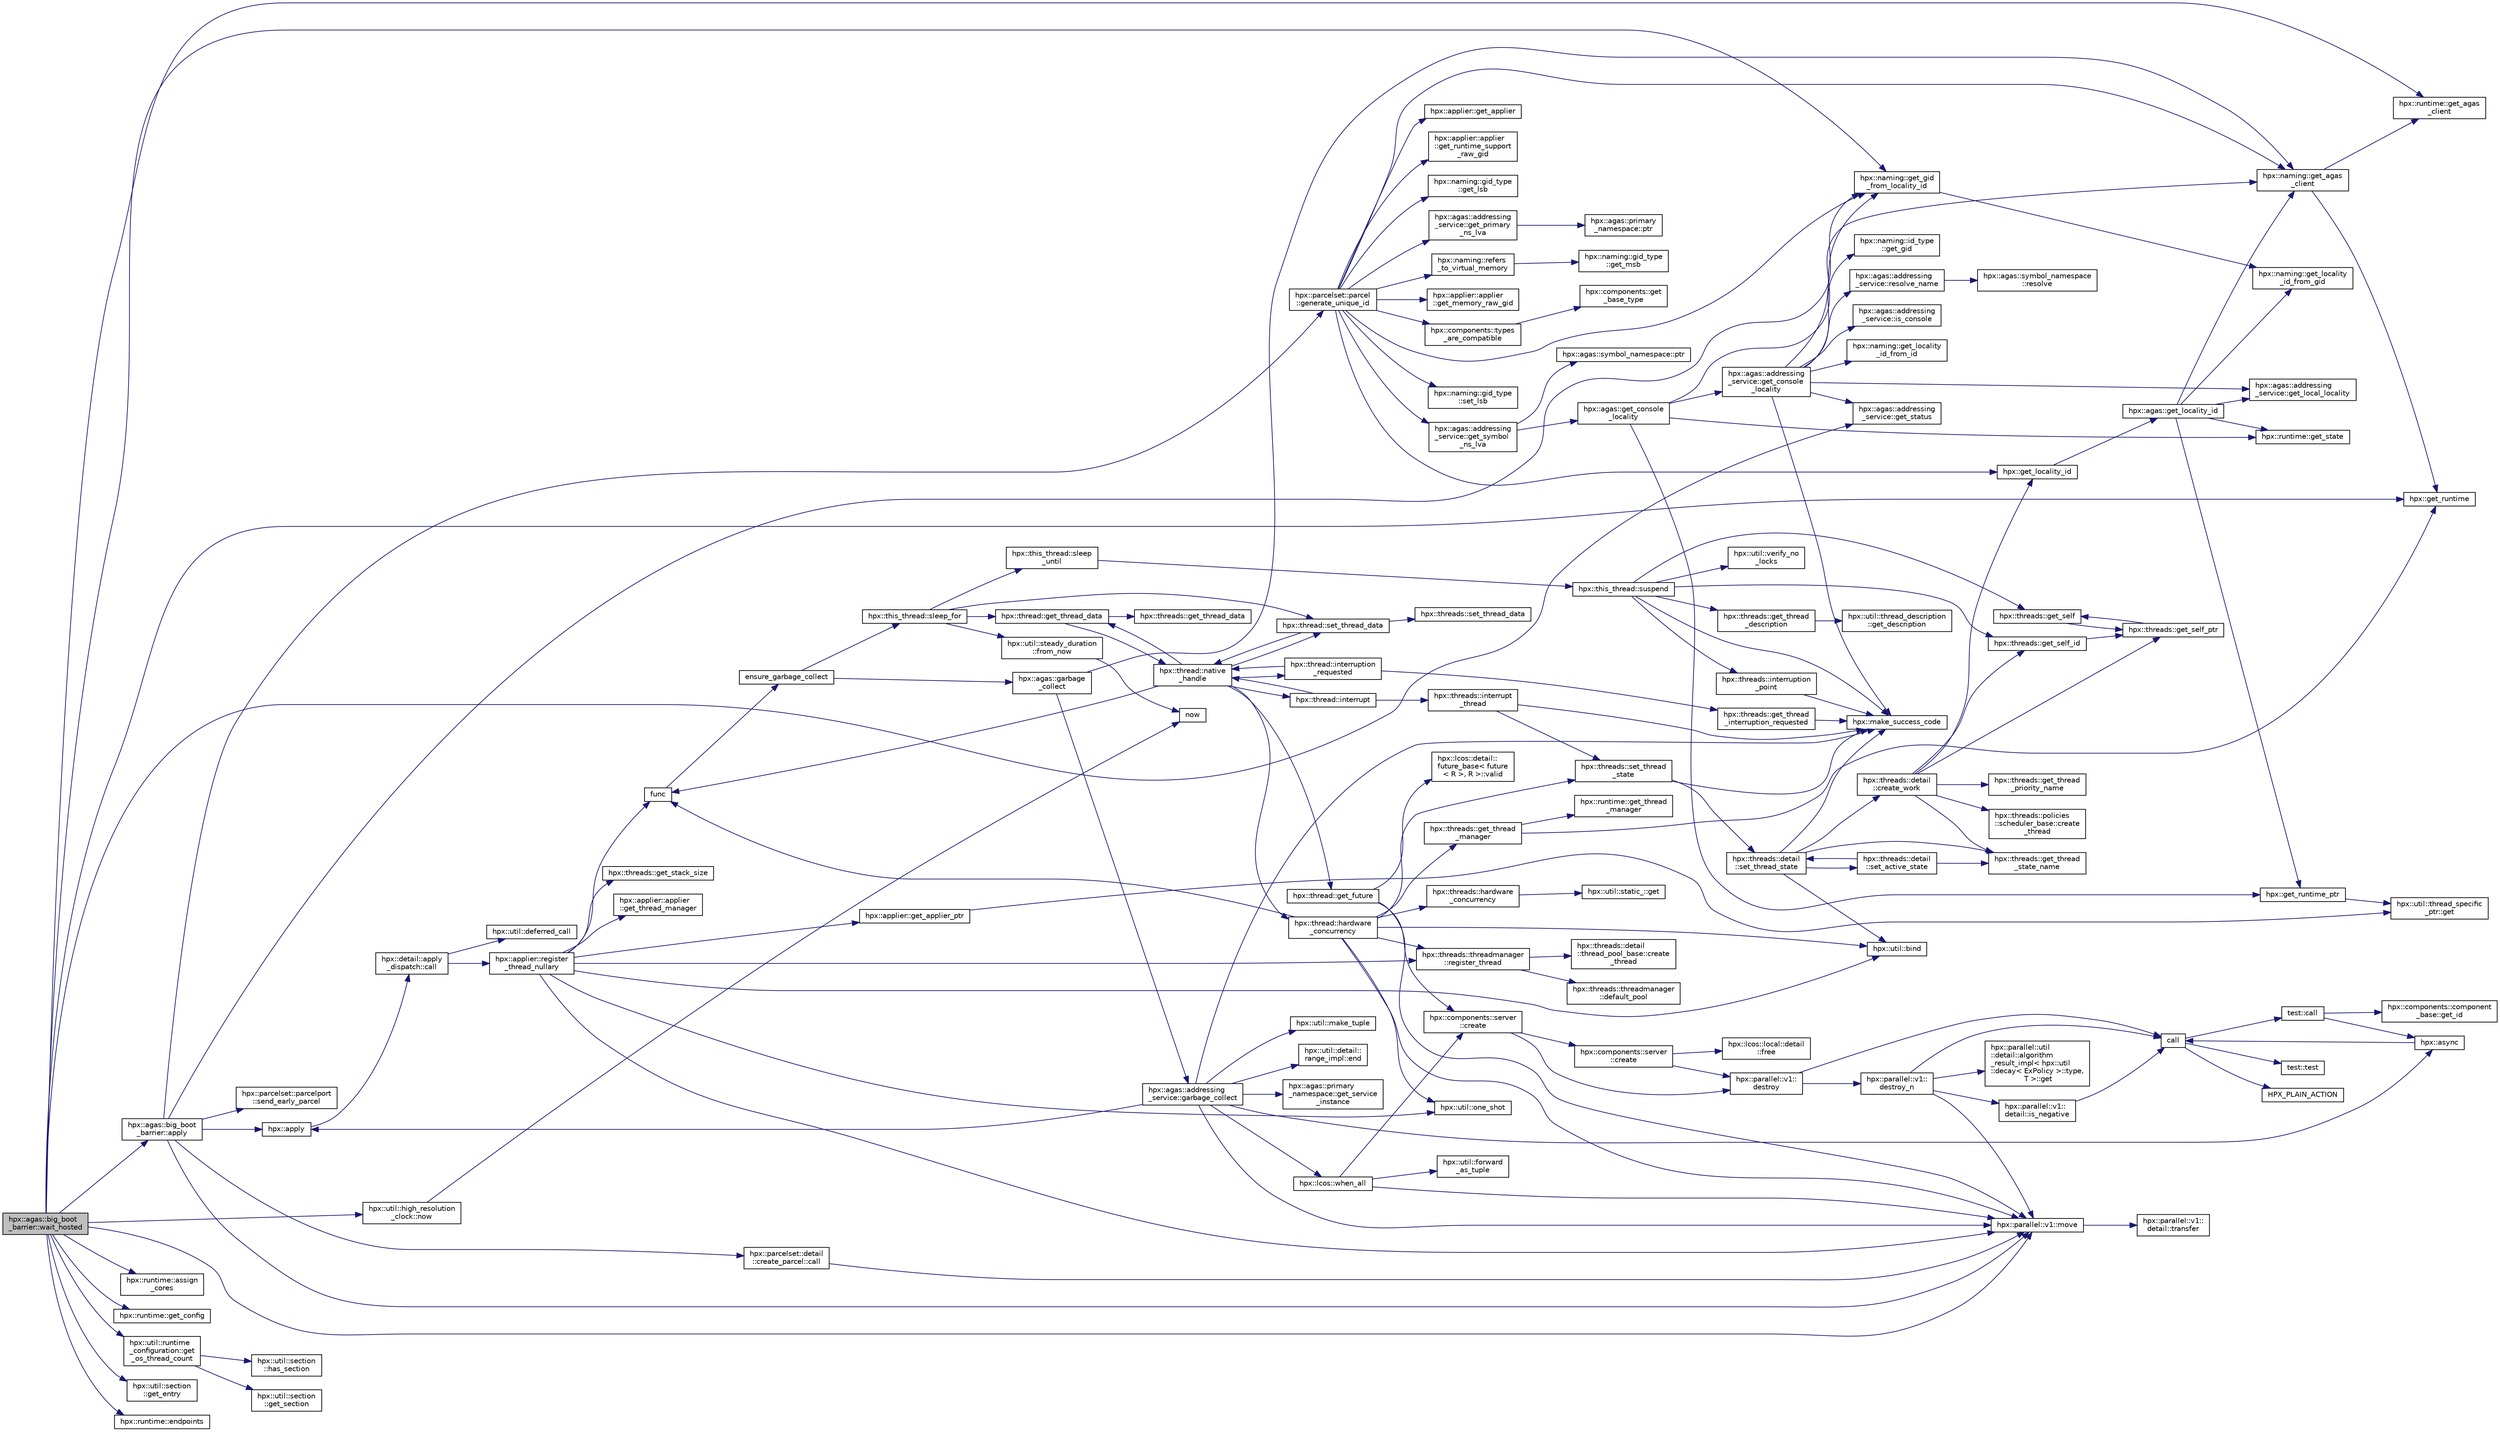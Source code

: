 digraph "hpx::agas::big_boot_barrier::wait_hosted"
{
  edge [fontname="Helvetica",fontsize="10",labelfontname="Helvetica",labelfontsize="10"];
  node [fontname="Helvetica",fontsize="10",shape=record];
  rankdir="LR";
  Node776 [label="hpx::agas::big_boot\l_barrier::wait_hosted",height=0.2,width=0.4,color="black", fillcolor="grey75", style="filled", fontcolor="black"];
  Node776 -> Node777 [color="midnightblue",fontsize="10",style="solid",fontname="Helvetica"];
  Node777 [label="hpx::get_runtime",height=0.2,width=0.4,color="black", fillcolor="white", style="filled",URL="$d8/d83/namespacehpx.html#aef902cc6c7dd3b9fbadf34d1e850a070"];
  Node776 -> Node778 [color="midnightblue",fontsize="10",style="solid",fontname="Helvetica"];
  Node778 [label="hpx::runtime::assign\l_cores",height=0.2,width=0.4,color="black", fillcolor="white", style="filled",URL="$d0/d7b/classhpx_1_1runtime.html#ad18888b79a4c00c211acb866abf8c750"];
  Node776 -> Node779 [color="midnightblue",fontsize="10",style="solid",fontname="Helvetica"];
  Node779 [label="hpx::runtime::get_config",height=0.2,width=0.4,color="black", fillcolor="white", style="filled",URL="$d0/d7b/classhpx_1_1runtime.html#a0bfe0241e54b1fe1dd4ec181d944de43",tooltip="access configuration information "];
  Node776 -> Node780 [color="midnightblue",fontsize="10",style="solid",fontname="Helvetica"];
  Node780 [label="hpx::util::runtime\l_configuration::get\l_os_thread_count",height=0.2,width=0.4,color="black", fillcolor="white", style="filled",URL="$d8/d70/classhpx_1_1util_1_1runtime__configuration.html#adfdef6ebaabc69741dde50ac4d6fd6a9"];
  Node780 -> Node781 [color="midnightblue",fontsize="10",style="solid",fontname="Helvetica"];
  Node781 [label="hpx::util::section\l::has_section",height=0.2,width=0.4,color="black", fillcolor="white", style="filled",URL="$dd/de4/classhpx_1_1util_1_1section.html#a2ef0091925e5c2e3fda235bff644cdb4"];
  Node780 -> Node782 [color="midnightblue",fontsize="10",style="solid",fontname="Helvetica"];
  Node782 [label="hpx::util::section\l::get_section",height=0.2,width=0.4,color="black", fillcolor="white", style="filled",URL="$dd/de4/classhpx_1_1util_1_1section.html#a3506cc01fb5453b2176f4747352c5517"];
  Node776 -> Node783 [color="midnightblue",fontsize="10",style="solid",fontname="Helvetica"];
  Node783 [label="hpx::util::section\l::get_entry",height=0.2,width=0.4,color="black", fillcolor="white", style="filled",URL="$dd/de4/classhpx_1_1util_1_1section.html#a02ac2ca2a4490347405dec03df46af88"];
  Node776 -> Node784 [color="midnightblue",fontsize="10",style="solid",fontname="Helvetica"];
  Node784 [label="hpx::naming::get_gid\l_from_locality_id",height=0.2,width=0.4,color="black", fillcolor="white", style="filled",URL="$d4/dc9/namespacehpx_1_1naming.html#ae50a3ecdb5854b6a25a556ebc9830541"];
  Node784 -> Node785 [color="midnightblue",fontsize="10",style="solid",fontname="Helvetica"];
  Node785 [label="hpx::naming::get_locality\l_id_from_gid",height=0.2,width=0.4,color="black", fillcolor="white", style="filled",URL="$d4/dc9/namespacehpx_1_1naming.html#a7fd43037784560bd04fda9b49e33529f"];
  Node776 -> Node786 [color="midnightblue",fontsize="10",style="solid",fontname="Helvetica"];
  Node786 [label="hpx::runtime::endpoints",height=0.2,width=0.4,color="black", fillcolor="white", style="filled",URL="$d0/d7b/classhpx_1_1runtime.html#adb2604c27380db1068fc305b76755386"];
  Node776 -> Node787 [color="midnightblue",fontsize="10",style="solid",fontname="Helvetica"];
  Node787 [label="hpx::util::high_resolution\l_clock::now",height=0.2,width=0.4,color="black", fillcolor="white", style="filled",URL="$dd/d16/structhpx_1_1util_1_1high__resolution__clock.html#aaf1ff59c3ef8d3b70696fadb0a55842c"];
  Node787 -> Node788 [color="midnightblue",fontsize="10",style="solid",fontname="Helvetica"];
  Node788 [label="now",height=0.2,width=0.4,color="black", fillcolor="white", style="filled",URL="$de/db3/1d__stencil__1__omp_8cpp.html#a89e9667753dccfac455bd37a7a3a7b16"];
  Node776 -> Node789 [color="midnightblue",fontsize="10",style="solid",fontname="Helvetica"];
  Node789 [label="hpx::agas::big_boot\l_barrier::apply",height=0.2,width=0.4,color="black", fillcolor="white", style="filled",URL="$d8/db6/structhpx_1_1agas_1_1big__boot__barrier.html#a1a3c5320dbd8eeea60427d535e189d3c"];
  Node789 -> Node784 [color="midnightblue",fontsize="10",style="solid",fontname="Helvetica"];
  Node789 -> Node790 [color="midnightblue",fontsize="10",style="solid",fontname="Helvetica"];
  Node790 [label="hpx::parcelset::detail\l::create_parcel::call",height=0.2,width=0.4,color="black", fillcolor="white", style="filled",URL="$d1/d78/structhpx_1_1parcelset_1_1detail_1_1create__parcel.html#a62b65942f923f68ecf7217b8d48c1157"];
  Node790 -> Node791 [color="midnightblue",fontsize="10",style="solid",fontname="Helvetica"];
  Node791 [label="hpx::parallel::v1::move",height=0.2,width=0.4,color="black", fillcolor="white", style="filled",URL="$db/db9/namespacehpx_1_1parallel_1_1v1.html#aa7c4ede081ce786c9d1eb1adff495cfc"];
  Node791 -> Node792 [color="midnightblue",fontsize="10",style="solid",fontname="Helvetica"];
  Node792 [label="hpx::parallel::v1::\ldetail::transfer",height=0.2,width=0.4,color="black", fillcolor="white", style="filled",URL="$d2/ddd/namespacehpx_1_1parallel_1_1v1_1_1detail.html#ab1b56a05e1885ca7cc7ffa1804dd2f3c"];
  Node789 -> Node791 [color="midnightblue",fontsize="10",style="solid",fontname="Helvetica"];
  Node789 -> Node793 [color="midnightblue",fontsize="10",style="solid",fontname="Helvetica"];
  Node793 [label="hpx::parcelset::parcel\l::generate_unique_id",height=0.2,width=0.4,color="black", fillcolor="white", style="filled",URL="$d7/d11/classhpx_1_1parcelset_1_1parcel.html#a7ca4116460b3a62269beecf8fb6b2f34"];
  Node793 -> Node794 [color="midnightblue",fontsize="10",style="solid",fontname="Helvetica"];
  Node794 [label="hpx::get_locality_id",height=0.2,width=0.4,color="black", fillcolor="white", style="filled",URL="$d8/d83/namespacehpx.html#a158d7c54a657bb364c1704033010697b",tooltip="Return the number of the locality this function is being called from. "];
  Node794 -> Node795 [color="midnightblue",fontsize="10",style="solid",fontname="Helvetica"];
  Node795 [label="hpx::agas::get_locality_id",height=0.2,width=0.4,color="black", fillcolor="white", style="filled",URL="$dc/d54/namespacehpx_1_1agas.html#a491cc2ddecdf0f1a9129900caa6a4d3e"];
  Node795 -> Node796 [color="midnightblue",fontsize="10",style="solid",fontname="Helvetica"];
  Node796 [label="hpx::get_runtime_ptr",height=0.2,width=0.4,color="black", fillcolor="white", style="filled",URL="$d8/d83/namespacehpx.html#af29daf2bb3e01b4d6495a1742b6cce64"];
  Node796 -> Node797 [color="midnightblue",fontsize="10",style="solid",fontname="Helvetica"];
  Node797 [label="hpx::util::thread_specific\l_ptr::get",height=0.2,width=0.4,color="black", fillcolor="white", style="filled",URL="$d4/d4c/structhpx_1_1util_1_1thread__specific__ptr.html#a3b27d8520710478aa41d1f74206bdba9"];
  Node795 -> Node798 [color="midnightblue",fontsize="10",style="solid",fontname="Helvetica"];
  Node798 [label="hpx::runtime::get_state",height=0.2,width=0.4,color="black", fillcolor="white", style="filled",URL="$d0/d7b/classhpx_1_1runtime.html#ab405f80e060dac95d624520f38b0524c"];
  Node795 -> Node799 [color="midnightblue",fontsize="10",style="solid",fontname="Helvetica"];
  Node799 [label="hpx::naming::get_agas\l_client",height=0.2,width=0.4,color="black", fillcolor="white", style="filled",URL="$d4/dc9/namespacehpx_1_1naming.html#a0408fffd5d34b620712a801b0ae3b032"];
  Node799 -> Node777 [color="midnightblue",fontsize="10",style="solid",fontname="Helvetica"];
  Node799 -> Node800 [color="midnightblue",fontsize="10",style="solid",fontname="Helvetica"];
  Node800 [label="hpx::runtime::get_agas\l_client",height=0.2,width=0.4,color="black", fillcolor="white", style="filled",URL="$d0/d7b/classhpx_1_1runtime.html#aeb5dddd30d6b9861669af8ad44d1a96a"];
  Node795 -> Node801 [color="midnightblue",fontsize="10",style="solid",fontname="Helvetica"];
  Node801 [label="hpx::agas::addressing\l_service::get_local_locality",height=0.2,width=0.4,color="black", fillcolor="white", style="filled",URL="$db/d58/structhpx_1_1agas_1_1addressing__service.html#ab52c19a37c2a7a006c6c15f90ad0539c"];
  Node795 -> Node785 [color="midnightblue",fontsize="10",style="solid",fontname="Helvetica"];
  Node793 -> Node784 [color="midnightblue",fontsize="10",style="solid",fontname="Helvetica"];
  Node793 -> Node802 [color="midnightblue",fontsize="10",style="solid",fontname="Helvetica"];
  Node802 [label="hpx::naming::gid_type\l::set_lsb",height=0.2,width=0.4,color="black", fillcolor="white", style="filled",URL="$d3/d67/structhpx_1_1naming_1_1gid__type.html#aa0e0758f7852bace6a58c84eacae4ddc"];
  Node793 -> Node799 [color="midnightblue",fontsize="10",style="solid",fontname="Helvetica"];
  Node793 -> Node803 [color="midnightblue",fontsize="10",style="solid",fontname="Helvetica"];
  Node803 [label="hpx::applier::get_applier",height=0.2,width=0.4,color="black", fillcolor="white", style="filled",URL="$d8/dcb/namespacehpx_1_1applier.html#aba1147ab54a476403b37f20a39b1e239"];
  Node793 -> Node804 [color="midnightblue",fontsize="10",style="solid",fontname="Helvetica"];
  Node804 [label="hpx::applier::applier\l::get_runtime_support\l_raw_gid",height=0.2,width=0.4,color="black", fillcolor="white", style="filled",URL="$da/dcb/classhpx_1_1applier_1_1applier.html#a1ff2af2f2dd01ac8184597de9ede8ca5"];
  Node793 -> Node805 [color="midnightblue",fontsize="10",style="solid",fontname="Helvetica"];
  Node805 [label="hpx::naming::gid_type\l::get_lsb",height=0.2,width=0.4,color="black", fillcolor="white", style="filled",URL="$d3/d67/structhpx_1_1naming_1_1gid__type.html#ad7dfeee6436c3b055ee759590b09b4a5"];
  Node793 -> Node806 [color="midnightblue",fontsize="10",style="solid",fontname="Helvetica"];
  Node806 [label="hpx::agas::addressing\l_service::get_primary\l_ns_lva",height=0.2,width=0.4,color="black", fillcolor="white", style="filled",URL="$db/d58/structhpx_1_1agas_1_1addressing__service.html#a26a561f324fa594a8a458f79c3cec72a"];
  Node806 -> Node807 [color="midnightblue",fontsize="10",style="solid",fontname="Helvetica"];
  Node807 [label="hpx::agas::primary\l_namespace::ptr",height=0.2,width=0.4,color="black", fillcolor="white", style="filled",URL="$d1/d43/structhpx_1_1agas_1_1primary__namespace.html#a977601f2c79f10b3aef3db56fb3aad0d"];
  Node793 -> Node808 [color="midnightblue",fontsize="10",style="solid",fontname="Helvetica"];
  Node808 [label="hpx::agas::addressing\l_service::get_symbol\l_ns_lva",height=0.2,width=0.4,color="black", fillcolor="white", style="filled",URL="$db/d58/structhpx_1_1agas_1_1addressing__service.html#ad904f19162fc67d188ca8f8b24a77a58"];
  Node808 -> Node809 [color="midnightblue",fontsize="10",style="solid",fontname="Helvetica"];
  Node809 [label="hpx::agas::symbol_namespace::ptr",height=0.2,width=0.4,color="black", fillcolor="white", style="filled",URL="$dd/d5e/structhpx_1_1agas_1_1symbol__namespace.html#a67e372d006c4c3a2a3d09640c51ccff4"];
  Node808 -> Node810 [color="midnightblue",fontsize="10",style="solid",fontname="Helvetica"];
  Node810 [label="hpx::agas::get_console\l_locality",height=0.2,width=0.4,color="black", fillcolor="white", style="filled",URL="$dc/d54/namespacehpx_1_1agas.html#a58c57dd758d805babb200d1dd5693f9b",tooltip="Return an id_type referring to the console locality. "];
  Node810 -> Node796 [color="midnightblue",fontsize="10",style="solid",fontname="Helvetica"];
  Node810 -> Node798 [color="midnightblue",fontsize="10",style="solid",fontname="Helvetica"];
  Node810 -> Node799 [color="midnightblue",fontsize="10",style="solid",fontname="Helvetica"];
  Node810 -> Node811 [color="midnightblue",fontsize="10",style="solid",fontname="Helvetica"];
  Node811 [label="hpx::agas::addressing\l_service::get_console\l_locality",height=0.2,width=0.4,color="black", fillcolor="white", style="filled",URL="$db/d58/structhpx_1_1agas_1_1addressing__service.html#aae7aeb51157efaed2271de8e0b49e917",tooltip="Get locality locality_id of the console locality. "];
  Node811 -> Node812 [color="midnightblue",fontsize="10",style="solid",fontname="Helvetica"];
  Node812 [label="hpx::agas::addressing\l_service::get_status",height=0.2,width=0.4,color="black", fillcolor="white", style="filled",URL="$db/d58/structhpx_1_1agas_1_1addressing__service.html#a4d0305db2b63435b0418e4603b70533d"];
  Node811 -> Node813 [color="midnightblue",fontsize="10",style="solid",fontname="Helvetica"];
  Node813 [label="hpx::make_success_code",height=0.2,width=0.4,color="black", fillcolor="white", style="filled",URL="$d8/d83/namespacehpx.html#a0e8512a8f49e2a6c8185061181419d8f",tooltip="Returns error_code(hpx::success, \"success\", mode). "];
  Node811 -> Node814 [color="midnightblue",fontsize="10",style="solid",fontname="Helvetica"];
  Node814 [label="hpx::agas::addressing\l_service::is_console",height=0.2,width=0.4,color="black", fillcolor="white", style="filled",URL="$db/d58/structhpx_1_1agas_1_1addressing__service.html#aab78f53372b45edb3de49e2030af215b",tooltip="Returns whether this addressing_service represents the console locality. "];
  Node811 -> Node801 [color="midnightblue",fontsize="10",style="solid",fontname="Helvetica"];
  Node811 -> Node784 [color="midnightblue",fontsize="10",style="solid",fontname="Helvetica"];
  Node811 -> Node815 [color="midnightblue",fontsize="10",style="solid",fontname="Helvetica"];
  Node815 [label="hpx::agas::addressing\l_service::resolve_name",height=0.2,width=0.4,color="black", fillcolor="white", style="filled",URL="$db/d58/structhpx_1_1agas_1_1addressing__service.html#a958dcde257f99d445f7d9cafa6d55fbe"];
  Node815 -> Node816 [color="midnightblue",fontsize="10",style="solid",fontname="Helvetica"];
  Node816 [label="hpx::agas::symbol_namespace\l::resolve",height=0.2,width=0.4,color="black", fillcolor="white", style="filled",URL="$dd/d5e/structhpx_1_1agas_1_1symbol__namespace.html#a6e3738ab07d37cf31822ab6044e856e8"];
  Node811 -> Node817 [color="midnightblue",fontsize="10",style="solid",fontname="Helvetica"];
  Node817 [label="hpx::naming::get_locality\l_id_from_id",height=0.2,width=0.4,color="black", fillcolor="white", style="filled",URL="$d4/dc9/namespacehpx_1_1naming.html#af568527a84c2ea192f494afa8a236e8c"];
  Node811 -> Node818 [color="midnightblue",fontsize="10",style="solid",fontname="Helvetica"];
  Node818 [label="hpx::naming::id_type\l::get_gid",height=0.2,width=0.4,color="black", fillcolor="white", style="filled",URL="$db/dee/structhpx_1_1naming_1_1id__type.html#a0375af42ca6b0ff79e627d91bfae571b"];
  Node793 -> Node819 [color="midnightblue",fontsize="10",style="solid",fontname="Helvetica"];
  Node819 [label="hpx::naming::refers\l_to_virtual_memory",height=0.2,width=0.4,color="black", fillcolor="white", style="filled",URL="$d4/dc9/namespacehpx_1_1naming.html#a2519f43eb8e111552d5c08f3c0b7d4fc"];
  Node819 -> Node820 [color="midnightblue",fontsize="10",style="solid",fontname="Helvetica"];
  Node820 [label="hpx::naming::gid_type\l::get_msb",height=0.2,width=0.4,color="black", fillcolor="white", style="filled",URL="$d3/d67/structhpx_1_1naming_1_1gid__type.html#a31d0fb49a563fb184fecaabdced4dcd9"];
  Node793 -> Node821 [color="midnightblue",fontsize="10",style="solid",fontname="Helvetica"];
  Node821 [label="hpx::applier::applier\l::get_memory_raw_gid",height=0.2,width=0.4,color="black", fillcolor="white", style="filled",URL="$da/dcb/classhpx_1_1applier_1_1applier.html#a0c5d641cab2fd8e89d986b60bc4bae48"];
  Node793 -> Node822 [color="midnightblue",fontsize="10",style="solid",fontname="Helvetica"];
  Node822 [label="hpx::components::types\l_are_compatible",height=0.2,width=0.4,color="black", fillcolor="white", style="filled",URL="$d5/d76/namespacehpx_1_1components.html#a7b2c48de6911eb12aa7073ff727390af",tooltip="Verify the two given component types are matching (compatible) "];
  Node822 -> Node823 [color="midnightblue",fontsize="10",style="solid",fontname="Helvetica"];
  Node823 [label="hpx::components::get\l_base_type",height=0.2,width=0.4,color="black", fillcolor="white", style="filled",URL="$d5/d76/namespacehpx_1_1components.html#a90dbb7eb7bda85676950ac7198986f77"];
  Node789 -> Node824 [color="midnightblue",fontsize="10",style="solid",fontname="Helvetica"];
  Node824 [label="hpx::parcelset::parcelport\l::send_early_parcel",height=0.2,width=0.4,color="black", fillcolor="white", style="filled",URL="$d9/d67/classhpx_1_1parcelset_1_1parcelport.html#a367ee6afb930afbc9e3c434733c806bf"];
  Node789 -> Node825 [color="midnightblue",fontsize="10",style="solid",fontname="Helvetica"];
  Node825 [label="hpx::apply",height=0.2,width=0.4,color="black", fillcolor="white", style="filled",URL="$d8/d83/namespacehpx.html#aa87762f0db0731d385f3fdfdb25d59fc"];
  Node825 -> Node826 [color="midnightblue",fontsize="10",style="solid",fontname="Helvetica"];
  Node826 [label="hpx::detail::apply\l_dispatch::call",height=0.2,width=0.4,color="black", fillcolor="white", style="filled",URL="$db/de8/structhpx_1_1detail_1_1apply__dispatch.html#a0755fab16d281e74bcff0f8045be9459"];
  Node826 -> Node827 [color="midnightblue",fontsize="10",style="solid",fontname="Helvetica"];
  Node827 [label="hpx::applier::register\l_thread_nullary",height=0.2,width=0.4,color="black", fillcolor="white", style="filled",URL="$d8/dcb/namespacehpx_1_1applier.html#a401cd1145927e58d74d1eb52aaccd936"];
  Node827 -> Node828 [color="midnightblue",fontsize="10",style="solid",fontname="Helvetica"];
  Node828 [label="hpx::applier::get_applier_ptr",height=0.2,width=0.4,color="black", fillcolor="white", style="filled",URL="$d8/dcb/namespacehpx_1_1applier.html#a617483cf2b77ad3a0aa428ade7b35299"];
  Node828 -> Node797 [color="midnightblue",fontsize="10",style="solid",fontname="Helvetica"];
  Node827 -> Node829 [color="midnightblue",fontsize="10",style="solid",fontname="Helvetica"];
  Node829 [label="func",height=0.2,width=0.4,color="black", fillcolor="white", style="filled",URL="$d8/dfd/id__type__ref__counting__1032_8cpp.html#ab811b86ea5107ffb3351fcaa29d2c652"];
  Node829 -> Node830 [color="midnightblue",fontsize="10",style="solid",fontname="Helvetica"];
  Node830 [label="ensure_garbage_collect",height=0.2,width=0.4,color="black", fillcolor="white", style="filled",URL="$d8/dfd/id__type__ref__counting__1032_8cpp.html#a5264b94bf7c262ac0e521fb290d476d5"];
  Node830 -> Node831 [color="midnightblue",fontsize="10",style="solid",fontname="Helvetica"];
  Node831 [label="hpx::this_thread::sleep_for",height=0.2,width=0.4,color="black", fillcolor="white", style="filled",URL="$d9/d52/namespacehpx_1_1this__thread.html#afc042a5a5fa52eef2d1d177a343435cf"];
  Node831 -> Node832 [color="midnightblue",fontsize="10",style="solid",fontname="Helvetica"];
  Node832 [label="hpx::this_thread::sleep\l_until",height=0.2,width=0.4,color="black", fillcolor="white", style="filled",URL="$d9/d52/namespacehpx_1_1this__thread.html#ae12a853980115b23ff0ab8ca06622658"];
  Node832 -> Node833 [color="midnightblue",fontsize="10",style="solid",fontname="Helvetica"];
  Node833 [label="hpx::this_thread::suspend",height=0.2,width=0.4,color="black", fillcolor="white", style="filled",URL="$d9/d52/namespacehpx_1_1this__thread.html#aca220026fb3014c0881d129fe31c0073"];
  Node833 -> Node834 [color="midnightblue",fontsize="10",style="solid",fontname="Helvetica"];
  Node834 [label="hpx::threads::get_self",height=0.2,width=0.4,color="black", fillcolor="white", style="filled",URL="$d7/d28/namespacehpx_1_1threads.html#a07daf4d6d29233f20d66d41ab7b5b8e8"];
  Node834 -> Node835 [color="midnightblue",fontsize="10",style="solid",fontname="Helvetica"];
  Node835 [label="hpx::threads::get_self_ptr",height=0.2,width=0.4,color="black", fillcolor="white", style="filled",URL="$d7/d28/namespacehpx_1_1threads.html#a22877ae347ad884cde3a51397dad6c53"];
  Node835 -> Node834 [color="midnightblue",fontsize="10",style="solid",fontname="Helvetica"];
  Node833 -> Node836 [color="midnightblue",fontsize="10",style="solid",fontname="Helvetica"];
  Node836 [label="hpx::threads::get_self_id",height=0.2,width=0.4,color="black", fillcolor="white", style="filled",URL="$d7/d28/namespacehpx_1_1threads.html#afafe0f900b9fac3d4ed3c747625c1cfe"];
  Node836 -> Node835 [color="midnightblue",fontsize="10",style="solid",fontname="Helvetica"];
  Node833 -> Node837 [color="midnightblue",fontsize="10",style="solid",fontname="Helvetica"];
  Node837 [label="hpx::threads::interruption\l_point",height=0.2,width=0.4,color="black", fillcolor="white", style="filled",URL="$d7/d28/namespacehpx_1_1threads.html#ada6ec56a12b050707311d8c628089059"];
  Node837 -> Node813 [color="midnightblue",fontsize="10",style="solid",fontname="Helvetica"];
  Node833 -> Node838 [color="midnightblue",fontsize="10",style="solid",fontname="Helvetica"];
  Node838 [label="hpx::util::verify_no\l_locks",height=0.2,width=0.4,color="black", fillcolor="white", style="filled",URL="$df/dad/namespacehpx_1_1util.html#ae0e1837ee6f09b79b26c2e788d2e9fc9"];
  Node833 -> Node839 [color="midnightblue",fontsize="10",style="solid",fontname="Helvetica"];
  Node839 [label="hpx::threads::get_thread\l_description",height=0.2,width=0.4,color="black", fillcolor="white", style="filled",URL="$d7/d28/namespacehpx_1_1threads.html#a42fc18a7a680f4e8bc633a4b4c956701"];
  Node839 -> Node840 [color="midnightblue",fontsize="10",style="solid",fontname="Helvetica"];
  Node840 [label="hpx::util::thread_description\l::get_description",height=0.2,width=0.4,color="black", fillcolor="white", style="filled",URL="$df/d9e/structhpx_1_1util_1_1thread__description.html#a8c834e14eca6eb228188022577f9f952"];
  Node833 -> Node813 [color="midnightblue",fontsize="10",style="solid",fontname="Helvetica"];
  Node831 -> Node841 [color="midnightblue",fontsize="10",style="solid",fontname="Helvetica"];
  Node841 [label="hpx::util::steady_duration\l::from_now",height=0.2,width=0.4,color="black", fillcolor="white", style="filled",URL="$d9/d4f/classhpx_1_1util_1_1steady__duration.html#a0132206d767cd0f7395507b40111a153"];
  Node841 -> Node788 [color="midnightblue",fontsize="10",style="solid",fontname="Helvetica"];
  Node831 -> Node842 [color="midnightblue",fontsize="10",style="solid",fontname="Helvetica"];
  Node842 [label="hpx::thread::get_thread_data",height=0.2,width=0.4,color="black", fillcolor="white", style="filled",URL="$de/d9b/classhpx_1_1thread.html#a4535ef82cec3b953d2c941d20e3e3904"];
  Node842 -> Node843 [color="midnightblue",fontsize="10",style="solid",fontname="Helvetica"];
  Node843 [label="hpx::threads::get_thread_data",height=0.2,width=0.4,color="black", fillcolor="white", style="filled",URL="$d7/d28/namespacehpx_1_1threads.html#a8737931ff6303807225f735b2b384ae4"];
  Node842 -> Node844 [color="midnightblue",fontsize="10",style="solid",fontname="Helvetica"];
  Node844 [label="hpx::thread::native\l_handle",height=0.2,width=0.4,color="black", fillcolor="white", style="filled",URL="$de/d9b/classhpx_1_1thread.html#acf48190d264ab64c1c4ec99d0b421b5a"];
  Node844 -> Node845 [color="midnightblue",fontsize="10",style="solid",fontname="Helvetica"];
  Node845 [label="hpx::thread::hardware\l_concurrency",height=0.2,width=0.4,color="black", fillcolor="white", style="filled",URL="$de/d9b/classhpx_1_1thread.html#a8e4fff210e02485ba493bc3a2a956c03"];
  Node845 -> Node846 [color="midnightblue",fontsize="10",style="solid",fontname="Helvetica"];
  Node846 [label="hpx::threads::hardware\l_concurrency",height=0.2,width=0.4,color="black", fillcolor="white", style="filled",URL="$d7/d28/namespacehpx_1_1threads.html#aa8752a235478d2ad7b5ac467b63ab527"];
  Node846 -> Node847 [color="midnightblue",fontsize="10",style="solid",fontname="Helvetica"];
  Node847 [label="hpx::util::static_::get",height=0.2,width=0.4,color="black", fillcolor="white", style="filled",URL="$d3/dbb/structhpx_1_1util_1_1static__.html#a2967c633948a3bf17a3b5405ef5a8318"];
  Node845 -> Node829 [color="midnightblue",fontsize="10",style="solid",fontname="Helvetica"];
  Node845 -> Node848 [color="midnightblue",fontsize="10",style="solid",fontname="Helvetica"];
  Node848 [label="hpx::util::bind",height=0.2,width=0.4,color="black", fillcolor="white", style="filled",URL="$df/dad/namespacehpx_1_1util.html#ad844caedf82a0173d6909d910c3e48c6"];
  Node845 -> Node849 [color="midnightblue",fontsize="10",style="solid",fontname="Helvetica"];
  Node849 [label="hpx::util::one_shot",height=0.2,width=0.4,color="black", fillcolor="white", style="filled",URL="$df/dad/namespacehpx_1_1util.html#a273e61be42a72415291e0ec0a4f28c7a"];
  Node845 -> Node791 [color="midnightblue",fontsize="10",style="solid",fontname="Helvetica"];
  Node845 -> Node850 [color="midnightblue",fontsize="10",style="solid",fontname="Helvetica"];
  Node850 [label="hpx::threads::get_thread\l_manager",height=0.2,width=0.4,color="black", fillcolor="white", style="filled",URL="$d7/d28/namespacehpx_1_1threads.html#a076973c3a53beadde7d967e22c4f6cce"];
  Node850 -> Node777 [color="midnightblue",fontsize="10",style="solid",fontname="Helvetica"];
  Node850 -> Node851 [color="midnightblue",fontsize="10",style="solid",fontname="Helvetica"];
  Node851 [label="hpx::runtime::get_thread\l_manager",height=0.2,width=0.4,color="black", fillcolor="white", style="filled",URL="$d0/d7b/classhpx_1_1runtime.html#a865b12d57fcd44a8d3dda3e35414f563"];
  Node845 -> Node852 [color="midnightblue",fontsize="10",style="solid",fontname="Helvetica"];
  Node852 [label="hpx::threads::threadmanager\l::register_thread",height=0.2,width=0.4,color="black", fillcolor="white", style="filled",URL="$d5/daa/classhpx_1_1threads_1_1threadmanager.html#a7f79c7578e08a60ca45eb276ce8133d8"];
  Node852 -> Node853 [color="midnightblue",fontsize="10",style="solid",fontname="Helvetica"];
  Node853 [label="hpx::threads::threadmanager\l::default_pool",height=0.2,width=0.4,color="black", fillcolor="white", style="filled",URL="$d5/daa/classhpx_1_1threads_1_1threadmanager.html#a851f067d03b5dd1c5e6a9a6a841e05df"];
  Node852 -> Node854 [color="midnightblue",fontsize="10",style="solid",fontname="Helvetica"];
  Node854 [label="hpx::threads::detail\l::thread_pool_base::create\l_thread",height=0.2,width=0.4,color="black", fillcolor="white", style="filled",URL="$de/dae/classhpx_1_1threads_1_1detail_1_1thread__pool__base.html#ad35d3779eef6f4528e62a26d71b34b34"];
  Node845 -> Node855 [color="midnightblue",fontsize="10",style="solid",fontname="Helvetica"];
  Node855 [label="hpx::threads::set_thread\l_state",height=0.2,width=0.4,color="black", fillcolor="white", style="filled",URL="$d7/d28/namespacehpx_1_1threads.html#ac0690ad16ad778bcc79dcd727cc33025",tooltip="Set the thread state of the thread referenced by the thread_id id. "];
  Node855 -> Node813 [color="midnightblue",fontsize="10",style="solid",fontname="Helvetica"];
  Node855 -> Node856 [color="midnightblue",fontsize="10",style="solid",fontname="Helvetica"];
  Node856 [label="hpx::threads::detail\l::set_thread_state",height=0.2,width=0.4,color="black", fillcolor="white", style="filled",URL="$d2/dd1/namespacehpx_1_1threads_1_1detail.html#af85ddc854c4a149bf1738eb1b111b9ab"];
  Node856 -> Node857 [color="midnightblue",fontsize="10",style="solid",fontname="Helvetica"];
  Node857 [label="hpx::threads::get_thread\l_state_name",height=0.2,width=0.4,color="black", fillcolor="white", style="filled",URL="$d7/d28/namespacehpx_1_1threads.html#a26f91ea8d2195f165c033241c5cd11db"];
  Node856 -> Node813 [color="midnightblue",fontsize="10",style="solid",fontname="Helvetica"];
  Node856 -> Node848 [color="midnightblue",fontsize="10",style="solid",fontname="Helvetica"];
  Node856 -> Node858 [color="midnightblue",fontsize="10",style="solid",fontname="Helvetica"];
  Node858 [label="hpx::threads::detail\l::set_active_state",height=0.2,width=0.4,color="black", fillcolor="white", style="filled",URL="$d2/dd1/namespacehpx_1_1threads_1_1detail.html#a45884a5bf04ad66a4f259231a3947e76"];
  Node858 -> Node857 [color="midnightblue",fontsize="10",style="solid",fontname="Helvetica"];
  Node858 -> Node856 [color="midnightblue",fontsize="10",style="solid",fontname="Helvetica"];
  Node856 -> Node859 [color="midnightblue",fontsize="10",style="solid",fontname="Helvetica"];
  Node859 [label="hpx::threads::detail\l::create_work",height=0.2,width=0.4,color="black", fillcolor="white", style="filled",URL="$d2/dd1/namespacehpx_1_1threads_1_1detail.html#ae22384a3c1b1a1940032fad068fb54b1"];
  Node859 -> Node857 [color="midnightblue",fontsize="10",style="solid",fontname="Helvetica"];
  Node859 -> Node860 [color="midnightblue",fontsize="10",style="solid",fontname="Helvetica"];
  Node860 [label="hpx::threads::get_thread\l_priority_name",height=0.2,width=0.4,color="black", fillcolor="white", style="filled",URL="$d7/d28/namespacehpx_1_1threads.html#a9c6b2fec0c1cf5b06ff83ce756ca6d42"];
  Node859 -> Node835 [color="midnightblue",fontsize="10",style="solid",fontname="Helvetica"];
  Node859 -> Node836 [color="midnightblue",fontsize="10",style="solid",fontname="Helvetica"];
  Node859 -> Node794 [color="midnightblue",fontsize="10",style="solid",fontname="Helvetica"];
  Node859 -> Node861 [color="midnightblue",fontsize="10",style="solid",fontname="Helvetica"];
  Node861 [label="hpx::threads::policies\l::scheduler_base::create\l_thread",height=0.2,width=0.4,color="black", fillcolor="white", style="filled",URL="$dd/d7e/structhpx_1_1threads_1_1policies_1_1scheduler__base.html#ad3b05cd7f363cc8e8410ce368c3794e0"];
  Node844 -> Node862 [color="midnightblue",fontsize="10",style="solid",fontname="Helvetica"];
  Node862 [label="hpx::thread::interrupt",height=0.2,width=0.4,color="black", fillcolor="white", style="filled",URL="$de/d9b/classhpx_1_1thread.html#ac34d0d033aa743c476a79dbc2e1a8a39"];
  Node862 -> Node863 [color="midnightblue",fontsize="10",style="solid",fontname="Helvetica"];
  Node863 [label="hpx::threads::interrupt\l_thread",height=0.2,width=0.4,color="black", fillcolor="white", style="filled",URL="$d7/d28/namespacehpx_1_1threads.html#a6bdda1a2aab61b9b13d274b5155d7e73"];
  Node863 -> Node813 [color="midnightblue",fontsize="10",style="solid",fontname="Helvetica"];
  Node863 -> Node855 [color="midnightblue",fontsize="10",style="solid",fontname="Helvetica"];
  Node862 -> Node844 [color="midnightblue",fontsize="10",style="solid",fontname="Helvetica"];
  Node844 -> Node864 [color="midnightblue",fontsize="10",style="solid",fontname="Helvetica"];
  Node864 [label="hpx::thread::interruption\l_requested",height=0.2,width=0.4,color="black", fillcolor="white", style="filled",URL="$de/d9b/classhpx_1_1thread.html#a33276bb4c20bbb0b1978944e18ef71b8"];
  Node864 -> Node865 [color="midnightblue",fontsize="10",style="solid",fontname="Helvetica"];
  Node865 [label="hpx::threads::get_thread\l_interruption_requested",height=0.2,width=0.4,color="black", fillcolor="white", style="filled",URL="$d7/d28/namespacehpx_1_1threads.html#ae64a7fdb8b5c8bac7be0c8282672a03b"];
  Node865 -> Node813 [color="midnightblue",fontsize="10",style="solid",fontname="Helvetica"];
  Node864 -> Node844 [color="midnightblue",fontsize="10",style="solid",fontname="Helvetica"];
  Node844 -> Node866 [color="midnightblue",fontsize="10",style="solid",fontname="Helvetica"];
  Node866 [label="hpx::thread::get_future",height=0.2,width=0.4,color="black", fillcolor="white", style="filled",URL="$de/d9b/classhpx_1_1thread.html#a87fdb0d8da826366fc190ed224900a64"];
  Node866 -> Node867 [color="midnightblue",fontsize="10",style="solid",fontname="Helvetica"];
  Node867 [label="hpx::lcos::detail::\lfuture_base\< future\l\< R \>, R \>::valid",height=0.2,width=0.4,color="black", fillcolor="white", style="filled",URL="$d5/dd7/classhpx_1_1lcos_1_1detail_1_1future__base.html#aaf7beb7374815614363033bd96573e75"];
  Node866 -> Node868 [color="midnightblue",fontsize="10",style="solid",fontname="Helvetica"];
  Node868 [label="hpx::components::server\l::create",height=0.2,width=0.4,color="black", fillcolor="white", style="filled",URL="$d2/da2/namespacehpx_1_1components_1_1server.html#ac776c89f3d68ceb910e8cee9fa937ab4",tooltip="Create arrays of components using their default constructor. "];
  Node868 -> Node869 [color="midnightblue",fontsize="10",style="solid",fontname="Helvetica"];
  Node869 [label="hpx::components::server\l::create",height=0.2,width=0.4,color="black", fillcolor="white", style="filled",URL="$d2/da2/namespacehpx_1_1components_1_1server.html#a77d26de181c97b444565e230577981bd"];
  Node869 -> Node870 [color="midnightblue",fontsize="10",style="solid",fontname="Helvetica"];
  Node870 [label="hpx::lcos::local::detail\l::free",height=0.2,width=0.4,color="black", fillcolor="white", style="filled",URL="$d4/dcb/namespacehpx_1_1lcos_1_1local_1_1detail.html#a55a940f019734e9bb045dc123cd80e48"];
  Node869 -> Node871 [color="midnightblue",fontsize="10",style="solid",fontname="Helvetica"];
  Node871 [label="hpx::parallel::v1::\ldestroy",height=0.2,width=0.4,color="black", fillcolor="white", style="filled",URL="$db/db9/namespacehpx_1_1parallel_1_1v1.html#acf303558375048e8a7cc9a2c2e09477f"];
  Node871 -> Node872 [color="midnightblue",fontsize="10",style="solid",fontname="Helvetica"];
  Node872 [label="call",height=0.2,width=0.4,color="black", fillcolor="white", style="filled",URL="$d2/d67/promise__1620_8cpp.html#a58357f0b82bc761e1d0b9091ed563a70"];
  Node872 -> Node873 [color="midnightblue",fontsize="10",style="solid",fontname="Helvetica"];
  Node873 [label="test::test",height=0.2,width=0.4,color="black", fillcolor="white", style="filled",URL="$d8/d89/structtest.html#ab42d5ece712d716b04cb3f686f297a26"];
  Node872 -> Node874 [color="midnightblue",fontsize="10",style="solid",fontname="Helvetica"];
  Node874 [label="HPX_PLAIN_ACTION",height=0.2,width=0.4,color="black", fillcolor="white", style="filled",URL="$d2/d67/promise__1620_8cpp.html#ab96aab827a4b1fcaf66cfe0ba83fef23"];
  Node872 -> Node875 [color="midnightblue",fontsize="10",style="solid",fontname="Helvetica"];
  Node875 [label="test::call",height=0.2,width=0.4,color="black", fillcolor="white", style="filled",URL="$d8/d89/structtest.html#aeb29e7ed6518b9426ccf1344c52620ae"];
  Node875 -> Node876 [color="midnightblue",fontsize="10",style="solid",fontname="Helvetica"];
  Node876 [label="hpx::async",height=0.2,width=0.4,color="black", fillcolor="white", style="filled",URL="$d8/d83/namespacehpx.html#acb7d8e37b73b823956ce144f9a57eaa4"];
  Node876 -> Node872 [color="midnightblue",fontsize="10",style="solid",fontname="Helvetica"];
  Node875 -> Node877 [color="midnightblue",fontsize="10",style="solid",fontname="Helvetica"];
  Node877 [label="hpx::components::component\l_base::get_id",height=0.2,width=0.4,color="black", fillcolor="white", style="filled",URL="$d2/de6/classhpx_1_1components_1_1component__base.html#a4c8fd93514039bdf01c48d66d82b19cd"];
  Node871 -> Node878 [color="midnightblue",fontsize="10",style="solid",fontname="Helvetica"];
  Node878 [label="hpx::parallel::v1::\ldestroy_n",height=0.2,width=0.4,color="black", fillcolor="white", style="filled",URL="$db/db9/namespacehpx_1_1parallel_1_1v1.html#a71d0691132a300690163f5636bcd5bd3"];
  Node878 -> Node879 [color="midnightblue",fontsize="10",style="solid",fontname="Helvetica"];
  Node879 [label="hpx::parallel::v1::\ldetail::is_negative",height=0.2,width=0.4,color="black", fillcolor="white", style="filled",URL="$d2/ddd/namespacehpx_1_1parallel_1_1v1_1_1detail.html#adf2e40fc4b20ad0fd442ee3118a4d527"];
  Node879 -> Node872 [color="midnightblue",fontsize="10",style="solid",fontname="Helvetica"];
  Node878 -> Node880 [color="midnightblue",fontsize="10",style="solid",fontname="Helvetica"];
  Node880 [label="hpx::parallel::util\l::detail::algorithm\l_result_impl\< hpx::util\l::decay\< ExPolicy \>::type,\l T \>::get",height=0.2,width=0.4,color="black", fillcolor="white", style="filled",URL="$d2/d42/structhpx_1_1parallel_1_1util_1_1detail_1_1algorithm__result__impl.html#ab5b051e8ec74eff5e0e62fd63f5d377e"];
  Node878 -> Node791 [color="midnightblue",fontsize="10",style="solid",fontname="Helvetica"];
  Node878 -> Node872 [color="midnightblue",fontsize="10",style="solid",fontname="Helvetica"];
  Node868 -> Node871 [color="midnightblue",fontsize="10",style="solid",fontname="Helvetica"];
  Node866 -> Node791 [color="midnightblue",fontsize="10",style="solid",fontname="Helvetica"];
  Node844 -> Node842 [color="midnightblue",fontsize="10",style="solid",fontname="Helvetica"];
  Node844 -> Node881 [color="midnightblue",fontsize="10",style="solid",fontname="Helvetica"];
  Node881 [label="hpx::thread::set_thread_data",height=0.2,width=0.4,color="black", fillcolor="white", style="filled",URL="$de/d9b/classhpx_1_1thread.html#a7317a3cf5251f3b33c990449570d4cea"];
  Node881 -> Node882 [color="midnightblue",fontsize="10",style="solid",fontname="Helvetica"];
  Node882 [label="hpx::threads::set_thread_data",height=0.2,width=0.4,color="black", fillcolor="white", style="filled",URL="$d7/d28/namespacehpx_1_1threads.html#a00a625acc149fce3ae38e4340454acf7"];
  Node881 -> Node844 [color="midnightblue",fontsize="10",style="solid",fontname="Helvetica"];
  Node844 -> Node829 [color="midnightblue",fontsize="10",style="solid",fontname="Helvetica"];
  Node831 -> Node881 [color="midnightblue",fontsize="10",style="solid",fontname="Helvetica"];
  Node830 -> Node883 [color="midnightblue",fontsize="10",style="solid",fontname="Helvetica"];
  Node883 [label="hpx::agas::garbage\l_collect",height=0.2,width=0.4,color="black", fillcolor="white", style="filled",URL="$dc/d54/namespacehpx_1_1agas.html#a951337adc4f9bd6df00a50737468e911"];
  Node883 -> Node799 [color="midnightblue",fontsize="10",style="solid",fontname="Helvetica"];
  Node883 -> Node884 [color="midnightblue",fontsize="10",style="solid",fontname="Helvetica"];
  Node884 [label="hpx::agas::addressing\l_service::garbage_collect",height=0.2,width=0.4,color="black", fillcolor="white", style="filled",URL="$db/d58/structhpx_1_1agas_1_1addressing__service.html#a87dcae0eacf6e62d5103ebf516d86f63"];
  Node884 -> Node813 [color="midnightblue",fontsize="10",style="solid",fontname="Helvetica"];
  Node884 -> Node885 [color="midnightblue",fontsize="10",style="solid",fontname="Helvetica"];
  Node885 [label="hpx::agas::primary\l_namespace::get_service\l_instance",height=0.2,width=0.4,color="black", fillcolor="white", style="filled",URL="$d1/d43/structhpx_1_1agas_1_1primary__namespace.html#a7630ff0f30ff8c23b13b4672c5350e2e"];
  Node884 -> Node886 [color="midnightblue",fontsize="10",style="solid",fontname="Helvetica"];
  Node886 [label="hpx::util::make_tuple",height=0.2,width=0.4,color="black", fillcolor="white", style="filled",URL="$df/dad/namespacehpx_1_1util.html#a06fa74211a987d208e013f400a9f5328"];
  Node884 -> Node887 [color="midnightblue",fontsize="10",style="solid",fontname="Helvetica"];
  Node887 [label="hpx::util::detail::\lrange_impl::end",height=0.2,width=0.4,color="black", fillcolor="white", style="filled",URL="$d4/d4a/namespacehpx_1_1util_1_1detail_1_1range__impl.html#afb2ea48b0902f52ee4d8b764807b4316"];
  Node884 -> Node825 [color="midnightblue",fontsize="10",style="solid",fontname="Helvetica"];
  Node884 -> Node791 [color="midnightblue",fontsize="10",style="solid",fontname="Helvetica"];
  Node884 -> Node876 [color="midnightblue",fontsize="10",style="solid",fontname="Helvetica"];
  Node884 -> Node888 [color="midnightblue",fontsize="10",style="solid",fontname="Helvetica"];
  Node888 [label="hpx::lcos::when_all",height=0.2,width=0.4,color="black", fillcolor="white", style="filled",URL="$d2/dc9/namespacehpx_1_1lcos.html#a1a6fb024d8690923fb185d5aee204d54"];
  Node888 -> Node889 [color="midnightblue",fontsize="10",style="solid",fontname="Helvetica"];
  Node889 [label="hpx::util::forward\l_as_tuple",height=0.2,width=0.4,color="black", fillcolor="white", style="filled",URL="$df/dad/namespacehpx_1_1util.html#ab7c31e3f24c3302a4f67b6735a6fa597"];
  Node888 -> Node791 [color="midnightblue",fontsize="10",style="solid",fontname="Helvetica"];
  Node888 -> Node868 [color="midnightblue",fontsize="10",style="solid",fontname="Helvetica"];
  Node827 -> Node848 [color="midnightblue",fontsize="10",style="solid",fontname="Helvetica"];
  Node827 -> Node849 [color="midnightblue",fontsize="10",style="solid",fontname="Helvetica"];
  Node827 -> Node791 [color="midnightblue",fontsize="10",style="solid",fontname="Helvetica"];
  Node827 -> Node890 [color="midnightblue",fontsize="10",style="solid",fontname="Helvetica"];
  Node890 [label="hpx::threads::get_stack_size",height=0.2,width=0.4,color="black", fillcolor="white", style="filled",URL="$d7/d28/namespacehpx_1_1threads.html#af597241b3c2785150be206737ca04aa6",tooltip="The get_stack_size function is part of the thread related API. It. "];
  Node827 -> Node891 [color="midnightblue",fontsize="10",style="solid",fontname="Helvetica"];
  Node891 [label="hpx::applier::applier\l::get_thread_manager",height=0.2,width=0.4,color="black", fillcolor="white", style="filled",URL="$da/dcb/classhpx_1_1applier_1_1applier.html#acc36d583973701e573be39da97bba866",tooltip="Access the thread-manager instance associated with this applier. "];
  Node827 -> Node852 [color="midnightblue",fontsize="10",style="solid",fontname="Helvetica"];
  Node826 -> Node892 [color="midnightblue",fontsize="10",style="solid",fontname="Helvetica"];
  Node892 [label="hpx::util::deferred_call",height=0.2,width=0.4,color="black", fillcolor="white", style="filled",URL="$df/dad/namespacehpx_1_1util.html#acdded623c658a7a3436f7e76bc9d881c"];
  Node776 -> Node791 [color="midnightblue",fontsize="10",style="solid",fontname="Helvetica"];
  Node776 -> Node800 [color="midnightblue",fontsize="10",style="solid",fontname="Helvetica"];
  Node776 -> Node812 [color="midnightblue",fontsize="10",style="solid",fontname="Helvetica"];
}
